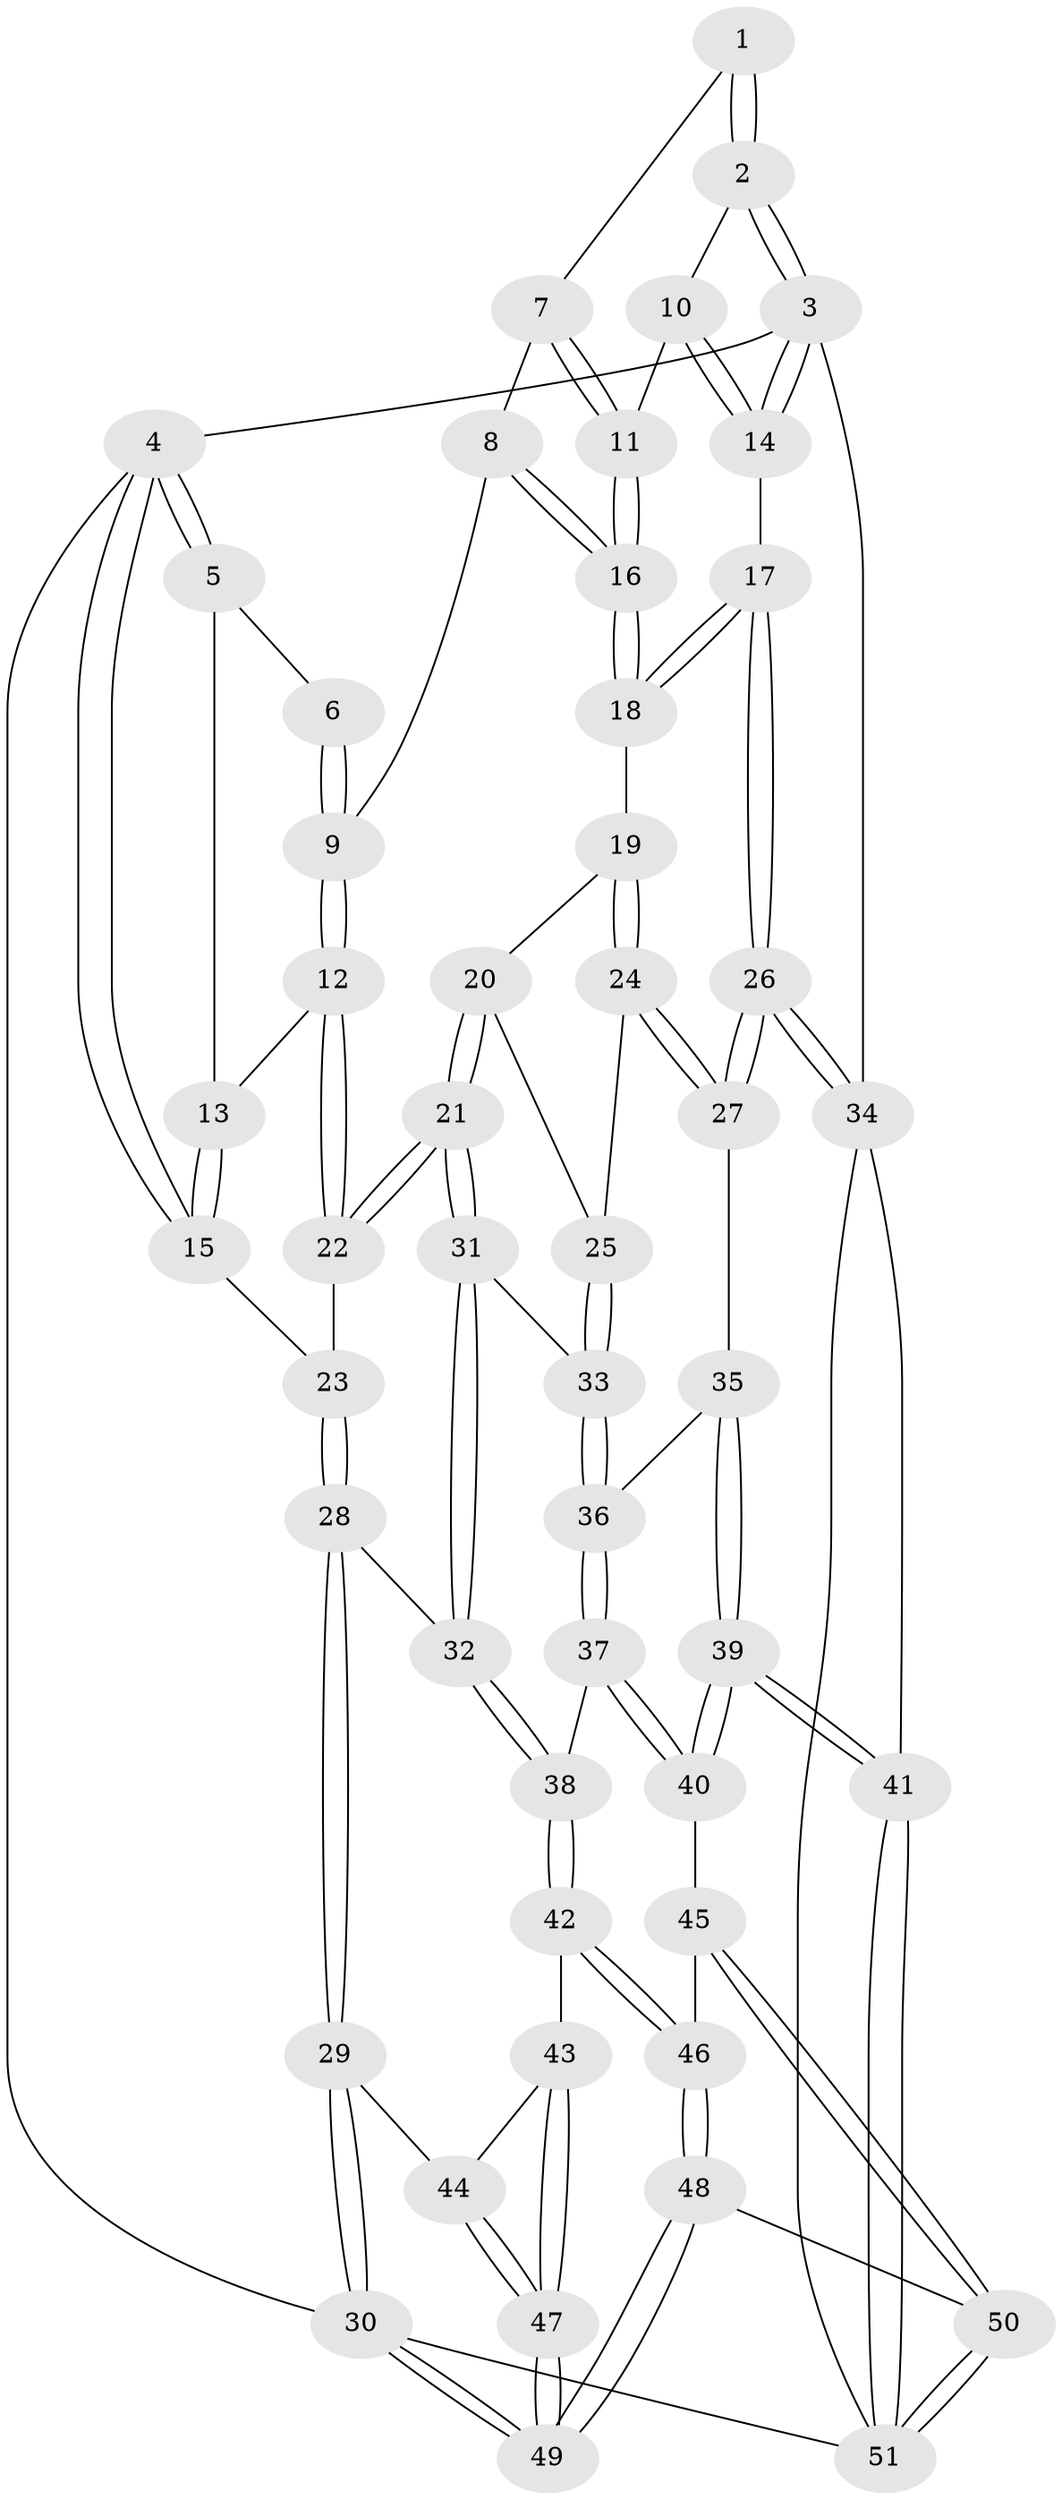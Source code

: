 // coarse degree distribution, {3: 0.1, 5: 0.3, 4: 0.43333333333333335, 6: 0.13333333333333333, 2: 0.03333333333333333}
// Generated by graph-tools (version 1.1) at 2025/52/02/27/25 19:52:36]
// undirected, 51 vertices, 124 edges
graph export_dot {
graph [start="1"]
  node [color=gray90,style=filled];
  1 [pos="+0.6104320536331956+0"];
  2 [pos="+0.8144431407063484+0"];
  3 [pos="+1+0"];
  4 [pos="+0+0"];
  5 [pos="+0.1546464649384277+0"];
  6 [pos="+0.44752800303882867+0"];
  7 [pos="+0.6069827662147464+0"];
  8 [pos="+0.5367730083834477+0.20849434320892524"];
  9 [pos="+0.3916060143622713+0.22475138691661745"];
  10 [pos="+0.8034463241238328+0.04086472408549308"];
  11 [pos="+0.7219837501441315+0.2253176954597789"];
  12 [pos="+0.3442509358065253+0.24473787980396283"];
  13 [pos="+0.25700072748674657+0.13541560777807657"];
  14 [pos="+1+0.24118240096098142"];
  15 [pos="+0+0.13151738266057628"];
  16 [pos="+0.7070386795983301+0.2736445669930654"];
  17 [pos="+1+0.25106251223943754"];
  18 [pos="+0.7351552969635028+0.3094334924464642"];
  19 [pos="+0.7293549287385812+0.3521211481928177"];
  20 [pos="+0.5638271028780324+0.44655796860005303"];
  21 [pos="+0.29850117713348473+0.417410992408332"];
  22 [pos="+0.3122598346714566+0.3107695794011892"];
  23 [pos="+0+0.21333875604708485"];
  24 [pos="+0.7512718675363179+0.49489252833318575"];
  25 [pos="+0.5312045791852948+0.5356949437913621"];
  26 [pos="+1+0.6364524247219304"];
  27 [pos="+0.7545690567393202+0.5069822398438281"];
  28 [pos="+0+0.5143593399750208"];
  29 [pos="+0+0.7085799082357376"];
  30 [pos="+0+1"];
  31 [pos="+0.27460774532777216+0.49187167491033246"];
  32 [pos="+0.21887233570179282+0.5441973173843939"];
  33 [pos="+0.4816577747064019+0.5951356237295818"];
  34 [pos="+1+0.7238857017368422"];
  35 [pos="+0.7191504926526722+0.6055313713382466"];
  36 [pos="+0.503322360983259+0.6222871393561805"];
  37 [pos="+0.5047343757293477+0.7553159365299222"];
  38 [pos="+0.22908712817649501+0.6502014498876113"];
  39 [pos="+0.7623444796525992+0.8641136615669536"];
  40 [pos="+0.5050932415079161+0.7566560072078766"];
  41 [pos="+0.7674297994591954+0.87155967238337"];
  42 [pos="+0.22222013197766577+0.7592175275677306"];
  43 [pos="+0.16867533316167563+0.7986571475083862"];
  44 [pos="+0+0.7820468917315525"];
  45 [pos="+0.4155689229964081+0.8468659754619478"];
  46 [pos="+0.2660237259635174+0.8017088873258581"];
  47 [pos="+0.09379382753206346+0.9725171065179801"];
  48 [pos="+0.28879334893166364+1"];
  49 [pos="+0+1"];
  50 [pos="+0.49619872264260617+1"];
  51 [pos="+0.68385942729849+1"];
  1 -- 2;
  1 -- 2;
  1 -- 7;
  2 -- 3;
  2 -- 3;
  2 -- 10;
  3 -- 4;
  3 -- 14;
  3 -- 14;
  3 -- 34;
  4 -- 5;
  4 -- 5;
  4 -- 15;
  4 -- 15;
  4 -- 30;
  5 -- 6;
  5 -- 13;
  6 -- 9;
  6 -- 9;
  7 -- 8;
  7 -- 11;
  7 -- 11;
  8 -- 9;
  8 -- 16;
  8 -- 16;
  9 -- 12;
  9 -- 12;
  10 -- 11;
  10 -- 14;
  10 -- 14;
  11 -- 16;
  11 -- 16;
  12 -- 13;
  12 -- 22;
  12 -- 22;
  13 -- 15;
  13 -- 15;
  14 -- 17;
  15 -- 23;
  16 -- 18;
  16 -- 18;
  17 -- 18;
  17 -- 18;
  17 -- 26;
  17 -- 26;
  18 -- 19;
  19 -- 20;
  19 -- 24;
  19 -- 24;
  20 -- 21;
  20 -- 21;
  20 -- 25;
  21 -- 22;
  21 -- 22;
  21 -- 31;
  21 -- 31;
  22 -- 23;
  23 -- 28;
  23 -- 28;
  24 -- 25;
  24 -- 27;
  24 -- 27;
  25 -- 33;
  25 -- 33;
  26 -- 27;
  26 -- 27;
  26 -- 34;
  26 -- 34;
  27 -- 35;
  28 -- 29;
  28 -- 29;
  28 -- 32;
  29 -- 30;
  29 -- 30;
  29 -- 44;
  30 -- 49;
  30 -- 49;
  30 -- 51;
  31 -- 32;
  31 -- 32;
  31 -- 33;
  32 -- 38;
  32 -- 38;
  33 -- 36;
  33 -- 36;
  34 -- 41;
  34 -- 51;
  35 -- 36;
  35 -- 39;
  35 -- 39;
  36 -- 37;
  36 -- 37;
  37 -- 38;
  37 -- 40;
  37 -- 40;
  38 -- 42;
  38 -- 42;
  39 -- 40;
  39 -- 40;
  39 -- 41;
  39 -- 41;
  40 -- 45;
  41 -- 51;
  41 -- 51;
  42 -- 43;
  42 -- 46;
  42 -- 46;
  43 -- 44;
  43 -- 47;
  43 -- 47;
  44 -- 47;
  44 -- 47;
  45 -- 46;
  45 -- 50;
  45 -- 50;
  46 -- 48;
  46 -- 48;
  47 -- 49;
  47 -- 49;
  48 -- 49;
  48 -- 49;
  48 -- 50;
  50 -- 51;
  50 -- 51;
}
